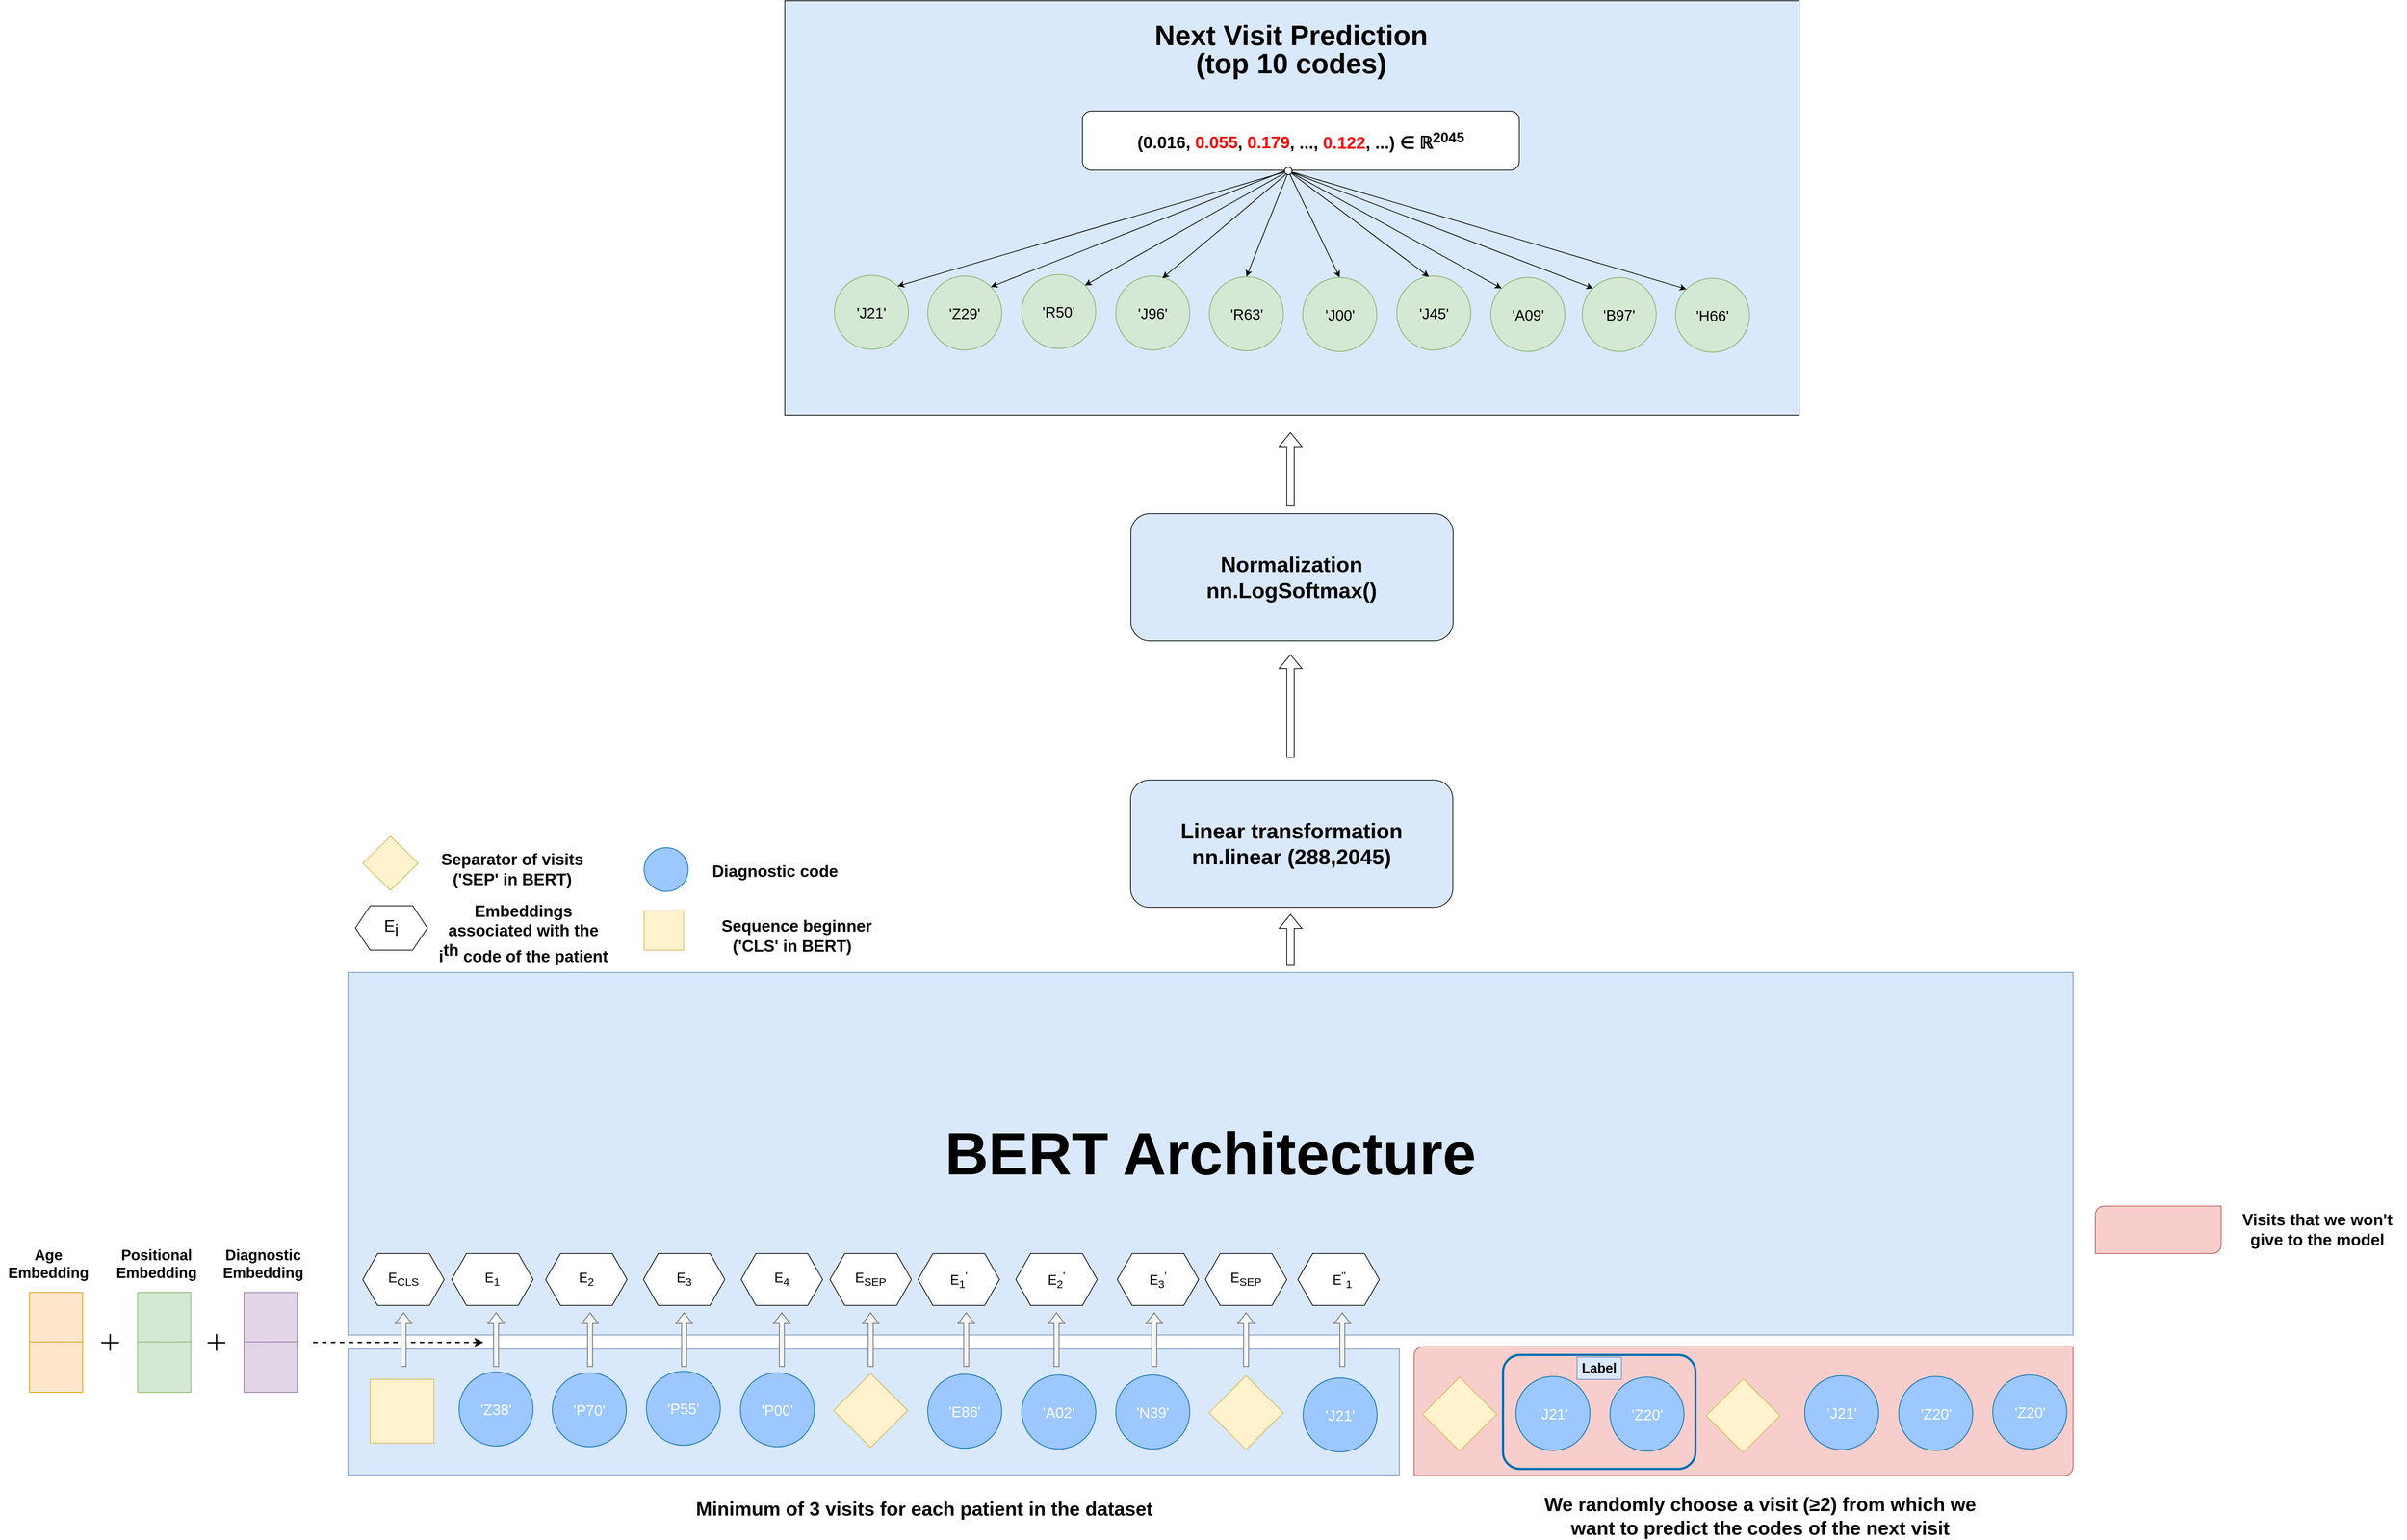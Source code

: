 <mxfile version="21.5.0" type="github">
  <diagram name="Page-1" id="iJaSMaVpHQGALXnixF5b">
    <mxGraphModel dx="1262" dy="2502" grid="1" gridSize="10" guides="1" tooltips="1" connect="1" arrows="1" fold="1" page="1" pageScale="1" pageWidth="827" pageHeight="1169" math="0" shadow="0">
      <root>
        <mxCell id="0" />
        <mxCell id="1" parent="0" />
        <mxCell id="U0XQma4ryhpkUwMsfx8T-19" value="" style="verticalLabelPosition=bottom;verticalAlign=top;html=1;shape=mxgraph.basic.diag_round_rect;dx=6;whiteSpace=wrap;fillColor=#f8cecc;strokeColor=#b85450;" vertex="1" parent="1">
          <mxGeometry x="3060" y="795.75" width="890" height="174.25" as="geometry" />
        </mxCell>
        <mxCell id="1E4NdVVgAduAR2HttTV0-28" value="&lt;h2 style=&quot;font-size: 81px;&quot; align=&quot;center&quot;&gt;&lt;font style=&quot;font-size: 81px;&quot;&gt;BERT Architecture&lt;/font&gt;&lt;/h2&gt;" style="rounded=0;whiteSpace=wrap;html=1;fillColor=#dae8fc;strokeColor=#6c8ebf;align=center;" parent="1" vertex="1">
          <mxGeometry x="1620" y="290" width="2330" height="490" as="geometry" />
        </mxCell>
        <mxCell id="pajMBO5-fDyzua4MGGLV-39" value="" style="rounded=0;whiteSpace=wrap;html=1;fillColor=#dae8fc;flipH=1;strokeColor=#6c8ebf;flipV=0;" parent="1" vertex="1">
          <mxGeometry x="1620" y="799" width="1420" height="170" as="geometry" />
        </mxCell>
        <mxCell id="pajMBO5-fDyzua4MGGLV-40" value="&lt;font style=&quot;font-size: 20px;&quot; color=&quot;#ffffff&quot;&gt;&#39;P55&#39;&lt;/font&gt;" style="ellipse;whiteSpace=wrap;html=1;fillColor=#9CC7FF;flipH=1;strokeColor=#006EAF;" parent="1" vertex="1">
          <mxGeometry x="2023" y="829" width="100" height="100" as="geometry" />
        </mxCell>
        <mxCell id="pajMBO5-fDyzua4MGGLV-41" value="&lt;font style=&quot;font-size: 20px;&quot;&gt;&#39;Z38&#39;&lt;/font&gt;" style="ellipse;whiteSpace=wrap;html=1;fillColor=#9CC7FF;flipH=1;strokeColor=#006EAF;fontColor=#ffffff;" parent="1" vertex="1">
          <mxGeometry x="1770" y="830" width="100" height="100" as="geometry" />
        </mxCell>
        <mxCell id="pajMBO5-fDyzua4MGGLV-42" value="&lt;font style=&quot;font-size: 20px;&quot; color=&quot;#ffffff&quot;&gt;&#39;P70&#39;&lt;/font&gt;" style="ellipse;whiteSpace=wrap;html=1;fillColor=#9CC7FF;flipH=1;strokeColor=#006EAF;" parent="1" vertex="1">
          <mxGeometry x="1896" y="831" width="100" height="100" as="geometry" />
        </mxCell>
        <mxCell id="pajMBO5-fDyzua4MGGLV-43" value="&lt;font style=&quot;font-size: 20px;&quot; color=&quot;#ffffff&quot;&gt;&#39;P00&#39;&lt;/font&gt;" style="ellipse;whiteSpace=wrap;html=1;fillColor=#9CC7FF;flipH=1;strokeColor=#006EAF;" parent="1" vertex="1">
          <mxGeometry x="2150" y="831" width="100" height="100" as="geometry" />
        </mxCell>
        <mxCell id="pajMBO5-fDyzua4MGGLV-44" value="" style="rhombus;whiteSpace=wrap;html=1;flipH=1;direction=north;fillColor=#fff2cc;strokeColor=#d6b656;" parent="1" vertex="1">
          <mxGeometry x="2276" y="832" width="100" height="100" as="geometry" />
        </mxCell>
        <mxCell id="pajMBO5-fDyzua4MGGLV-45" value="&lt;font style=&quot;font-size: 20px;&quot; color=&quot;#ffffff&quot;&gt;&#39;E86&#39;&lt;/font&gt;" style="ellipse;whiteSpace=wrap;html=1;fillColor=#9CC7FF;flipH=1;strokeColor=#006EAF;" parent="1" vertex="1">
          <mxGeometry x="2403" y="833" width="100" height="100" as="geometry" />
        </mxCell>
        <mxCell id="pajMBO5-fDyzua4MGGLV-46" value="&lt;font style=&quot;font-size: 20px;&quot; color=&quot;#ffffff&quot;&gt;&#39;A02&#39;&lt;/font&gt;" style="ellipse;whiteSpace=wrap;html=1;fillColor=#9CC7FF;flipH=1;strokeColor=#006EAF;" parent="1" vertex="1">
          <mxGeometry x="2530" y="834" width="100" height="100" as="geometry" />
        </mxCell>
        <mxCell id="pajMBO5-fDyzua4MGGLV-47" value="&lt;font style=&quot;font-size: 20px;&quot; color=&quot;#ffffff&quot;&gt;&#39;N39&#39;&lt;/font&gt;" style="ellipse;whiteSpace=wrap;html=1;fillColor=#9CC7FF;flipH=1;strokeColor=#006EAF;" parent="1" vertex="1">
          <mxGeometry x="2657" y="834" width="100" height="100" as="geometry" />
        </mxCell>
        <mxCell id="pajMBO5-fDyzua4MGGLV-48" value="" style="rhombus;whiteSpace=wrap;html=1;flipH=1;fillColor=#fff2cc;strokeColor=#d6b656;" parent="1" vertex="1">
          <mxGeometry x="2783" y="835" width="100" height="100" as="geometry" />
        </mxCell>
        <mxCell id="pajMBO5-fDyzua4MGGLV-49" value="&lt;font style=&quot;font-size: 20px;&quot; color=&quot;#ffffff&quot;&gt;&#39;J21&#39;&lt;/font&gt;" style="ellipse;whiteSpace=wrap;html=1;fillColor=#9CC7FF;flipH=1;strokeColor=#006EAF;" parent="1" vertex="1">
          <mxGeometry x="2910" y="838" width="100" height="100" as="geometry" />
        </mxCell>
        <mxCell id="pajMBO5-fDyzua4MGGLV-51" value="" style="whiteSpace=wrap;html=1;aspect=fixed;direction=east;flipH=1;flipV=1;strokeColor=#d6b656;fillColor=#fff2cc;" parent="1" vertex="1">
          <mxGeometry x="1650" y="840" width="86" height="86" as="geometry" />
        </mxCell>
        <mxCell id="pajMBO5-fDyzua4MGGLV-158" value="" style="shape=hexagon;perimeter=hexagonPerimeter2;whiteSpace=wrap;html=1;fixedSize=1;" parent="1" vertex="1">
          <mxGeometry x="1760" y="670" width="110" height="70" as="geometry" />
        </mxCell>
        <mxCell id="pajMBO5-fDyzua4MGGLV-159" value="" style="shape=hexagon;perimeter=hexagonPerimeter2;whiteSpace=wrap;html=1;fixedSize=1;" parent="1" vertex="1">
          <mxGeometry x="2522" y="670" width="110" height="70" as="geometry" />
        </mxCell>
        <mxCell id="pajMBO5-fDyzua4MGGLV-160" value="" style="shape=hexagon;perimeter=hexagonPerimeter2;whiteSpace=wrap;html=1;fixedSize=1;" parent="1" vertex="1">
          <mxGeometry x="2390" y="670" width="110" height="70" as="geometry" />
        </mxCell>
        <mxCell id="pajMBO5-fDyzua4MGGLV-161" value="" style="shape=hexagon;perimeter=hexagonPerimeter2;whiteSpace=wrap;html=1;fixedSize=1;" parent="1" vertex="1">
          <mxGeometry x="2151" y="670" width="110" height="70" as="geometry" />
        </mxCell>
        <mxCell id="pajMBO5-fDyzua4MGGLV-162" value="" style="shape=hexagon;perimeter=hexagonPerimeter2;whiteSpace=wrap;html=1;fixedSize=1;" parent="1" vertex="1">
          <mxGeometry x="2019" y="670" width="110" height="70" as="geometry" />
        </mxCell>
        <mxCell id="pajMBO5-fDyzua4MGGLV-163" value="" style="shape=hexagon;perimeter=hexagonPerimeter2;whiteSpace=wrap;html=1;fixedSize=1;" parent="1" vertex="1">
          <mxGeometry x="1887" y="670" width="110" height="70" as="geometry" />
        </mxCell>
        <mxCell id="pajMBO5-fDyzua4MGGLV-164" value="" style="shape=hexagon;perimeter=hexagonPerimeter2;whiteSpace=wrap;html=1;fixedSize=1;" parent="1" vertex="1">
          <mxGeometry x="2903" y="670" width="110" height="70" as="geometry" />
        </mxCell>
        <mxCell id="pajMBO5-fDyzua4MGGLV-165" value="" style="shape=hexagon;perimeter=hexagonPerimeter2;whiteSpace=wrap;html=1;fixedSize=1;" parent="1" vertex="1">
          <mxGeometry x="2659" y="670" width="110" height="70" as="geometry" />
        </mxCell>
        <mxCell id="pajMBO5-fDyzua4MGGLV-166" value="&lt;font style=&quot;font-size: 18px;&quot;&gt;E&lt;sub&gt;1&lt;/sub&gt;&lt;/font&gt;" style="text;html=1;strokeColor=none;fillColor=none;align=center;verticalAlign=middle;whiteSpace=wrap;rounded=0;" parent="1" vertex="1">
          <mxGeometry x="1785" y="690" width="60" height="30" as="geometry" />
        </mxCell>
        <mxCell id="pajMBO5-fDyzua4MGGLV-167" value="&lt;font style=&quot;font-size: 18px;&quot;&gt;E&lt;sub&gt;1&lt;/sub&gt;&lt;sup&gt;&#39;&lt;/sup&gt;&lt;/font&gt;" style="text;html=1;strokeColor=none;fillColor=none;align=center;verticalAlign=middle;whiteSpace=wrap;rounded=0;" parent="1" vertex="1">
          <mxGeometry x="2415" y="690" width="60" height="30" as="geometry" />
        </mxCell>
        <mxCell id="pajMBO5-fDyzua4MGGLV-168" value="&lt;font style=&quot;font-size: 18px;&quot;&gt;E&lt;sub&gt;4&lt;/sub&gt;&lt;/font&gt;" style="text;html=1;strokeColor=none;fillColor=none;align=center;verticalAlign=middle;whiteSpace=wrap;rounded=0;" parent="1" vertex="1">
          <mxGeometry x="2176" y="690" width="60" height="30" as="geometry" />
        </mxCell>
        <mxCell id="pajMBO5-fDyzua4MGGLV-169" value="&lt;font style=&quot;font-size: 18px;&quot;&gt;E&lt;sub&gt;3&lt;/sub&gt;&lt;/font&gt;" style="text;html=1;strokeColor=none;fillColor=none;align=center;verticalAlign=middle;whiteSpace=wrap;rounded=0;" parent="1" vertex="1">
          <mxGeometry x="2044" y="690" width="60" height="30" as="geometry" />
        </mxCell>
        <mxCell id="pajMBO5-fDyzua4MGGLV-170" value="&lt;font style=&quot;font-size: 18px;&quot;&gt;E&lt;sub&gt;2&lt;/sub&gt;&lt;/font&gt;" style="text;html=1;strokeColor=none;fillColor=none;align=center;verticalAlign=middle;whiteSpace=wrap;rounded=0;" parent="1" vertex="1">
          <mxGeometry x="1912" y="690" width="60" height="30" as="geometry" />
        </mxCell>
        <mxCell id="pajMBO5-fDyzua4MGGLV-171" value="&lt;font style=&quot;font-size: 18px;&quot;&gt;E&lt;sup&gt;&#39;&#39;&lt;/sup&gt;&lt;sub&gt;1&lt;/sub&gt;&lt;/font&gt;" style="text;html=1;strokeColor=none;fillColor=none;align=center;verticalAlign=middle;whiteSpace=wrap;rounded=0;" parent="1" vertex="1">
          <mxGeometry x="2933" y="690" width="60" height="30" as="geometry" />
        </mxCell>
        <mxCell id="pajMBO5-fDyzua4MGGLV-172" value="&lt;font style=&quot;font-size: 18px;&quot;&gt;E&lt;sub&gt;3&lt;/sub&gt;&lt;sup&gt;&#39;&lt;/sup&gt;&lt;/font&gt;" style="text;html=1;strokeColor=none;fillColor=none;align=center;verticalAlign=middle;whiteSpace=wrap;rounded=0;" parent="1" vertex="1">
          <mxGeometry x="2684" y="690" width="60" height="30" as="geometry" />
        </mxCell>
        <mxCell id="pajMBO5-fDyzua4MGGLV-173" value="&lt;font style=&quot;font-size: 18px;&quot;&gt;E&lt;sub&gt;2&lt;/sub&gt;&lt;sup&gt;&#39;&lt;/sup&gt;&lt;/font&gt;" style="text;html=1;strokeColor=none;fillColor=none;align=center;verticalAlign=middle;whiteSpace=wrap;rounded=0;" parent="1" vertex="1">
          <mxGeometry x="2547" y="690" width="60" height="30" as="geometry" />
        </mxCell>
        <mxCell id="pajMBO5-fDyzua4MGGLV-174" value="" style="shape=singleArrow;direction=north;whiteSpace=wrap;html=1;fillColor=#f5f5f5;fontColor=#333333;strokeColor=#666666;" parent="1" vertex="1">
          <mxGeometry x="1808.75" y="750" width="22.5" height="72.5" as="geometry" />
        </mxCell>
        <mxCell id="pajMBO5-fDyzua4MGGLV-175" value="" style="shape=singleArrow;direction=north;whiteSpace=wrap;html=1;fillColor=#f5f5f5;fontColor=#333333;strokeColor=#666666;" parent="1" vertex="1">
          <mxGeometry x="2443.75" y="750" width="22.5" height="72.5" as="geometry" />
        </mxCell>
        <mxCell id="pajMBO5-fDyzua4MGGLV-176" value="" style="shape=singleArrow;direction=north;whiteSpace=wrap;html=1;fillColor=#f5f5f5;fontColor=#333333;strokeColor=#666666;" parent="1" vertex="1">
          <mxGeometry x="2194.75" y="750" width="22.5" height="72.5" as="geometry" />
        </mxCell>
        <mxCell id="pajMBO5-fDyzua4MGGLV-177" value="" style="shape=singleArrow;direction=north;whiteSpace=wrap;html=1;fillColor=#f5f5f5;fontColor=#333333;strokeColor=#666666;" parent="1" vertex="1">
          <mxGeometry x="2062.75" y="750" width="22.5" height="72.5" as="geometry" />
        </mxCell>
        <mxCell id="pajMBO5-fDyzua4MGGLV-178" value="" style="shape=singleArrow;direction=north;whiteSpace=wrap;html=1;fillColor=#f5f5f5;fontColor=#333333;strokeColor=#666666;" parent="1" vertex="1">
          <mxGeometry x="1935.75" y="750" width="22.5" height="72.5" as="geometry" />
        </mxCell>
        <mxCell id="pajMBO5-fDyzua4MGGLV-179" value="" style="shape=singleArrow;direction=north;whiteSpace=wrap;html=1;fillColor=#f5f5f5;fontColor=#333333;strokeColor=#666666;" parent="1" vertex="1">
          <mxGeometry x="2951.75" y="750" width="22.5" height="72.5" as="geometry" />
        </mxCell>
        <mxCell id="pajMBO5-fDyzua4MGGLV-180" value="" style="shape=singleArrow;direction=north;whiteSpace=wrap;html=1;fillColor=#f5f5f5;fontColor=#333333;strokeColor=#666666;" parent="1" vertex="1">
          <mxGeometry x="2697.75" y="750" width="22.5" height="72.5" as="geometry" />
        </mxCell>
        <mxCell id="pajMBO5-fDyzua4MGGLV-181" value="" style="shape=singleArrow;direction=north;whiteSpace=wrap;html=1;fillColor=#f5f5f5;fontColor=#333333;strokeColor=#666666;" parent="1" vertex="1">
          <mxGeometry x="2565.75" y="750" width="22.5" height="72.5" as="geometry" />
        </mxCell>
        <mxCell id="pajMBO5-fDyzua4MGGLV-209" value="" style="endArrow=classic;html=1;rounded=0;strokeWidth=2;dashed=1;" parent="1" edge="1">
          <mxGeometry width="50" height="50" relative="1" as="geometry">
            <mxPoint x="1573" y="790" as="sourcePoint" />
            <mxPoint x="1803" y="790" as="targetPoint" />
          </mxGeometry>
        </mxCell>
        <mxCell id="pajMBO5-fDyzua4MGGLV-229" value="&lt;div style=&quot;font-size: 29px;&quot;&gt;&lt;b&gt;&lt;font style=&quot;font-size: 29px;&quot;&gt;Linear transformation&lt;/font&gt;&lt;/b&gt;&lt;/div&gt;&lt;div style=&quot;font-size: 29px;&quot;&gt;&lt;font style=&quot;font-size: 29px;&quot;&gt;&lt;b&gt;nn.linear (288,2045)&lt;br&gt;&lt;/b&gt; &lt;/font&gt;&lt;/div&gt;" style="rounded=1;whiteSpace=wrap;html=1;fillColor=#DAE8FC;" parent="1" vertex="1">
          <mxGeometry x="2677" y="30" width="435.25" height="172" as="geometry" />
        </mxCell>
        <mxCell id="pajMBO5-fDyzua4MGGLV-251" value="&lt;p style=&quot;line-height: 0%;&quot;&gt;&lt;br&gt;&lt;/p&gt;" style="rounded=0;whiteSpace=wrap;html=1;fillColor=#DAE8FC;" parent="1" vertex="1">
          <mxGeometry x="2210" y="-1023" width="1370" height="560" as="geometry" />
        </mxCell>
        <mxCell id="qL8Y19arw2ljMX_Rw4NP-1" value="&lt;font style=&quot;font-size: 23px;&quot;&gt;&lt;b&gt;&lt;font style=&quot;font-size: 23px;&quot;&gt;(0.016, &lt;font style=&quot;font-size: 23px;&quot; color=&quot;#ff0000&quot;&gt;0.055&lt;/font&gt;, &lt;/font&gt;&lt;font style=&quot;font-size: 23px;&quot;&gt;&lt;font style=&quot;font-size: 23px;&quot; color=&quot;#ff0000&quot;&gt;0.179&lt;/font&gt;&lt;/font&gt;&lt;font style=&quot;font-size: 23px;&quot;&gt;, ..., &lt;font color=&quot;#ff0000&quot;&gt;0.122&lt;/font&gt;, ...) ∈ ℝ&lt;sup&gt;2045&lt;/sup&gt;&lt;/font&gt;&lt;/b&gt;&lt;/font&gt;" style="rounded=1;whiteSpace=wrap;html=1;" parent="1" vertex="1">
          <mxGeometry x="2612" y="-874" width="590" height="80" as="geometry" />
        </mxCell>
        <mxCell id="qL8Y19arw2ljMX_Rw4NP-11" value="&lt;p style=&quot;line-height: 0%; font-size: 38px;&quot;&gt;&lt;font style=&quot;font-size: 38px;&quot;&gt;&lt;b&gt;&lt;font style=&quot;font-size: 38px;&quot;&gt;Next Visit Prediction&lt;/font&gt;&lt;/b&gt;&lt;/font&gt;&lt;/p&gt;&lt;p style=&quot;line-height: 0%; font-size: 38px;&quot;&gt;&lt;font style=&quot;font-size: 38px;&quot;&gt;&lt;b&gt;&lt;font style=&quot;font-size: 38px;&quot;&gt;(top 10 codes) &lt;/font&gt;&lt;/b&gt;&lt;font style=&quot;font-size: 38px;&quot;&gt;&lt;b&gt;&lt;font style=&quot;font-size: 38px;&quot;&gt;&lt;br&gt;&lt;/font&gt;&lt;/b&gt;&lt;/font&gt;&lt;/font&gt;&lt;/p&gt;&lt;p style=&quot;line-height: 0%;&quot;&gt;&lt;b&gt;&lt;font style=&quot;font-size: 30px;&quot;&gt;&lt;br&gt;&lt;/font&gt;&lt;/b&gt;&lt;/p&gt;" style="text;html=1;strokeColor=none;fillColor=none;align=center;verticalAlign=middle;whiteSpace=wrap;rounded=0;" parent="1" vertex="1">
          <mxGeometry x="2696" y="-1023" width="396" height="147" as="geometry" />
        </mxCell>
        <mxCell id="U0XQma4ryhpkUwMsfx8T-5" value="&lt;font style=&quot;font-size: 20px;&quot; color=&quot;#ffffff&quot;&gt;&#39;J21&#39;&lt;/font&gt;" style="ellipse;whiteSpace=wrap;html=1;fillColor=#9CC7FF;flipH=1;strokeColor=#006EAF;" vertex="1" parent="1">
          <mxGeometry x="3587.5" y="835" width="100" height="100" as="geometry" />
        </mxCell>
        <mxCell id="U0XQma4ryhpkUwMsfx8T-6" value="&lt;font style=&quot;font-size: 20px;&quot; color=&quot;#ffffff&quot;&gt;&#39;Z20&#39;&lt;/font&gt;" style="ellipse;whiteSpace=wrap;html=1;fillColor=#9CC7FF;flipH=1;strokeColor=#006EAF;" vertex="1" parent="1">
          <mxGeometry x="3714.5" y="836" width="100" height="100" as="geometry" />
        </mxCell>
        <mxCell id="U0XQma4ryhpkUwMsfx8T-7" value="&lt;font style=&quot;font-size: 20px;&quot; color=&quot;#ffffff&quot;&gt;&#39;Z20&#39;&lt;/font&gt;" style="ellipse;whiteSpace=wrap;html=1;fillColor=#9CC7FF;flipH=1;strokeColor=#006EAF;" vertex="1" parent="1">
          <mxGeometry x="3841.5" y="834" width="100" height="100" as="geometry" />
        </mxCell>
        <mxCell id="U0XQma4ryhpkUwMsfx8T-13" value="" style="rhombus;whiteSpace=wrap;html=1;flipH=1;fillColor=#fff2cc;strokeColor=#d6b656;" vertex="1" parent="1">
          <mxGeometry x="3071.5" y="837" width="100" height="100" as="geometry" />
        </mxCell>
        <mxCell id="U0XQma4ryhpkUwMsfx8T-14" value="&lt;font style=&quot;font-size: 20px;&quot; color=&quot;#ffffff&quot;&gt;&#39;J21&#39;&lt;/font&gt;" style="ellipse;whiteSpace=wrap;html=1;fillColor=#9CC7FF;flipH=1;strokeColor=#006EAF;" vertex="1" parent="1">
          <mxGeometry x="3197.5" y="836" width="100" height="100" as="geometry" />
        </mxCell>
        <mxCell id="U0XQma4ryhpkUwMsfx8T-15" value="&lt;font style=&quot;font-size: 20px;&quot; color=&quot;#ffffff&quot;&gt;&#39;Z20&#39;&lt;/font&gt;" style="ellipse;whiteSpace=wrap;html=1;fillColor=#9CC7FF;flipH=1;strokeColor=#006EAF;" vertex="1" parent="1">
          <mxGeometry x="3324.5" y="837" width="100" height="100" as="geometry" />
        </mxCell>
        <mxCell id="U0XQma4ryhpkUwMsfx8T-16" value="" style="rhombus;whiteSpace=wrap;html=1;flipH=1;fillColor=#fff2cc;strokeColor=#d6b656;" vertex="1" parent="1">
          <mxGeometry x="3454.5" y="839" width="100" height="100" as="geometry" />
        </mxCell>
        <mxCell id="U0XQma4ryhpkUwMsfx8T-17" value="" style="rounded=1;whiteSpace=wrap;html=1;fillColor=none;strokeWidth=3;fontColor=#ffffff;strokeColor=#006EAF;" vertex="1" parent="1">
          <mxGeometry x="3180" y="807" width="260" height="154" as="geometry" />
        </mxCell>
        <mxCell id="U0XQma4ryhpkUwMsfx8T-20" value="&lt;font size=&quot;1&quot;&gt;&lt;b&gt;&lt;font style=&quot;font-size: 26px;&quot;&gt;Minimum of 3 visits for each patient in the dataset&lt;br&gt;&lt;/font&gt;&lt;/b&gt;&lt;/font&gt;" style="text;html=1;strokeColor=none;fillColor=none;align=center;verticalAlign=middle;whiteSpace=wrap;rounded=0;" vertex="1" parent="1">
          <mxGeometry x="2067" y="1000" width="663" height="30" as="geometry" />
        </mxCell>
        <mxCell id="U0XQma4ryhpkUwMsfx8T-22" value="&lt;b style=&quot;font-size: 26px;&quot;&gt;&lt;font style=&quot;font-size: 26px;&quot;&gt;We randomly choose a visit (≥2) from which we want to predict the codes of the next visit &lt;br&gt;&lt;/font&gt;&lt;/b&gt;" style="text;html=1;strokeColor=none;fillColor=none;align=center;verticalAlign=middle;whiteSpace=wrap;rounded=0;" vertex="1" parent="1">
          <mxGeometry x="3213" y="1010" width="628.5" height="30" as="geometry" />
        </mxCell>
        <mxCell id="U0XQma4ryhpkUwMsfx8T-23" value="&lt;font style=&quot;font-size: 20px;&quot;&gt;&#39;R50&#39;&lt;/font&gt;" style="ellipse;whiteSpace=wrap;html=1;fillColor=#d5e8d4;flipH=1;strokeColor=#82b366;fontColor=#000000;" vertex="1" parent="1">
          <mxGeometry x="2530" y="-653" width="100" height="100" as="geometry" />
        </mxCell>
        <mxCell id="U0XQma4ryhpkUwMsfx8T-24" value="&lt;font style=&quot;font-size: 20px;&quot;&gt;&#39;J21&#39;&lt;/font&gt;" style="ellipse;whiteSpace=wrap;html=1;fillColor=#d5e8d4;flipH=1;strokeColor=#82b366;fontColor=#000000;" vertex="1" parent="1">
          <mxGeometry x="2277" y="-652" width="100" height="100" as="geometry" />
        </mxCell>
        <mxCell id="U0XQma4ryhpkUwMsfx8T-25" value="&lt;font style=&quot;font-size: 20px;&quot;&gt;&#39;Z29&#39;&lt;/font&gt;" style="ellipse;whiteSpace=wrap;html=1;fillColor=#d5e8d4;flipH=1;strokeColor=#82b366;fontColor=#000000;" vertex="1" parent="1">
          <mxGeometry x="2403" y="-651" width="100" height="100" as="geometry" />
        </mxCell>
        <mxCell id="U0XQma4ryhpkUwMsfx8T-26" value="&lt;font style=&quot;font-size: 20px;&quot;&gt;&#39;J96&#39;&lt;/font&gt;" style="ellipse;whiteSpace=wrap;html=1;fillColor=#d5e8d4;flipH=1;strokeColor=#82b366;fontColor=#000000;" vertex="1" parent="1">
          <mxGeometry x="2657" y="-651" width="100" height="100" as="geometry" />
        </mxCell>
        <mxCell id="U0XQma4ryhpkUwMsfx8T-27" value="&lt;font style=&quot;font-size: 20px;&quot;&gt;&#39;J45&#39;&lt;/font&gt;" style="ellipse;whiteSpace=wrap;html=1;fillColor=#d5e8d4;flipH=1;strokeColor=#82b366;fontColor=#000000;" vertex="1" parent="1">
          <mxGeometry x="3036.5" y="-651" width="100" height="100" as="geometry" />
        </mxCell>
        <mxCell id="U0XQma4ryhpkUwMsfx8T-28" value="&lt;font style=&quot;font-size: 20px;&quot;&gt;&#39;R63&#39;&lt;/font&gt;" style="ellipse;whiteSpace=wrap;html=1;fillColor=#d5e8d4;flipH=1;strokeColor=#82b366;fontColor=#000000;" vertex="1" parent="1">
          <mxGeometry x="2783.5" y="-650" width="100" height="100" as="geometry" />
        </mxCell>
        <mxCell id="U0XQma4ryhpkUwMsfx8T-29" value="&lt;font style=&quot;font-size: 20px;&quot;&gt;&#39;J00&#39;&lt;/font&gt;" style="ellipse;whiteSpace=wrap;html=1;fillColor=#d5e8d4;flipH=1;strokeColor=#82b366;fontColor=#000000;" vertex="1" parent="1">
          <mxGeometry x="2909.5" y="-649" width="100" height="100" as="geometry" />
        </mxCell>
        <mxCell id="U0XQma4ryhpkUwMsfx8T-30" value="&lt;font style=&quot;font-size: 20px;&quot;&gt;&#39;A09&#39;&lt;/font&gt;" style="ellipse;whiteSpace=wrap;html=1;fillColor=#d5e8d4;flipH=1;strokeColor=#82b366;fontColor=#000000;" vertex="1" parent="1">
          <mxGeometry x="3163.5" y="-649" width="100" height="100" as="geometry" />
        </mxCell>
        <mxCell id="U0XQma4ryhpkUwMsfx8T-32" value="&lt;font style=&quot;font-size: 20px;&quot;&gt;&#39;B97&#39;&lt;/font&gt;" style="ellipse;whiteSpace=wrap;html=1;fillColor=#d5e8d4;flipH=1;strokeColor=#82b366;fontColor=#000000;" vertex="1" parent="1">
          <mxGeometry x="3287" y="-649" width="100" height="100" as="geometry" />
        </mxCell>
        <mxCell id="U0XQma4ryhpkUwMsfx8T-33" value="&lt;font style=&quot;font-size: 20px;&quot;&gt;&#39;H66&#39;&lt;/font&gt;" style="ellipse;whiteSpace=wrap;html=1;fillColor=#d5e8d4;flipH=1;strokeColor=#82b366;fontColor=#000000;" vertex="1" parent="1">
          <mxGeometry x="3413" y="-648" width="100" height="100" as="geometry" />
        </mxCell>
        <mxCell id="U0XQma4ryhpkUwMsfx8T-38" value="" style="endArrow=classic;html=1;rounded=0;entryX=0.5;entryY=0;entryDx=0;entryDy=0;" edge="1" parent="1" source="qL8Y19arw2ljMX_Rw4NP-1" target="U0XQma4ryhpkUwMsfx8T-28">
          <mxGeometry width="50" height="50" relative="1" as="geometry">
            <mxPoint x="2800" y="-683" as="sourcePoint" />
            <mxPoint x="2850" y="-733" as="targetPoint" />
          </mxGeometry>
        </mxCell>
        <mxCell id="U0XQma4ryhpkUwMsfx8T-40" value="" style="endArrow=classic;html=1;rounded=0;entryX=1;entryY=0;entryDx=0;entryDy=0;" edge="1" parent="1" target="U0XQma4ryhpkUwMsfx8T-23">
          <mxGeometry width="50" height="50" relative="1" as="geometry">
            <mxPoint x="2890" y="-793" as="sourcePoint" />
            <mxPoint x="2588.25" y="-653" as="targetPoint" />
          </mxGeometry>
        </mxCell>
        <mxCell id="U0XQma4ryhpkUwMsfx8T-41" value="" style="endArrow=classic;html=1;rounded=0;entryX=0.5;entryY=0;entryDx=0;entryDy=0;exitX=0.475;exitY=1.013;exitDx=0;exitDy=0;exitPerimeter=0;" edge="1" parent="1" source="qL8Y19arw2ljMX_Rw4NP-1">
          <mxGeometry width="50" height="50" relative="1" as="geometry">
            <mxPoint x="2769" y="-792" as="sourcePoint" />
            <mxPoint x="2720" y="-648" as="targetPoint" />
          </mxGeometry>
        </mxCell>
        <mxCell id="U0XQma4ryhpkUwMsfx8T-42" value="" style="endArrow=classic;html=1;rounded=0;entryX=0.5;entryY=0;entryDx=0;entryDy=0;" edge="1" parent="1">
          <mxGeometry width="50" height="50" relative="1" as="geometry">
            <mxPoint x="2890" y="-793" as="sourcePoint" />
            <mxPoint x="3080" y="-650" as="targetPoint" />
          </mxGeometry>
        </mxCell>
        <mxCell id="U0XQma4ryhpkUwMsfx8T-43" value="" style="endArrow=classic;html=1;rounded=0;entryX=0.5;entryY=0;entryDx=0;entryDy=0;" edge="1" parent="1" target="U0XQma4ryhpkUwMsfx8T-29">
          <mxGeometry width="50" height="50" relative="1" as="geometry">
            <mxPoint x="2890" y="-793" as="sourcePoint" />
            <mxPoint x="2873" y="-610" as="targetPoint" />
          </mxGeometry>
        </mxCell>
        <mxCell id="U0XQma4ryhpkUwMsfx8T-45" value="" style="endArrow=classic;html=1;rounded=0;entryX=1;entryY=0;entryDx=0;entryDy=0;exitX=0.473;exitY=0.983;exitDx=0;exitDy=0;exitPerimeter=0;" edge="1" parent="1" source="qL8Y19arw2ljMX_Rw4NP-1" target="U0XQma4ryhpkUwMsfx8T-25">
          <mxGeometry width="50" height="50" relative="1" as="geometry">
            <mxPoint x="2880" y="-793" as="sourcePoint" />
            <mxPoint x="2454" y="-649" as="targetPoint" />
          </mxGeometry>
        </mxCell>
        <mxCell id="U0XQma4ryhpkUwMsfx8T-46" value="" style="endArrow=classic;html=1;rounded=0;entryX=1;entryY=0;entryDx=0;entryDy=0;" edge="1" parent="1" source="U0XQma4ryhpkUwMsfx8T-50" target="U0XQma4ryhpkUwMsfx8T-24">
          <mxGeometry width="50" height="50" relative="1" as="geometry">
            <mxPoint x="2880" y="-793" as="sourcePoint" />
            <mxPoint x="2330" y="-653" as="targetPoint" />
          </mxGeometry>
        </mxCell>
        <mxCell id="U0XQma4ryhpkUwMsfx8T-47" value="" style="endArrow=classic;html=1;rounded=0;entryX=0;entryY=0;entryDx=0;entryDy=0;" edge="1" parent="1" target="U0XQma4ryhpkUwMsfx8T-30">
          <mxGeometry width="50" height="50" relative="1" as="geometry">
            <mxPoint x="2890" y="-793" as="sourcePoint" />
            <mxPoint x="3071.5" y="-619" as="targetPoint" />
          </mxGeometry>
        </mxCell>
        <mxCell id="U0XQma4ryhpkUwMsfx8T-48" value="" style="endArrow=classic;html=1;rounded=0;entryX=0;entryY=0;entryDx=0;entryDy=0;" edge="1" parent="1" target="U0XQma4ryhpkUwMsfx8T-32">
          <mxGeometry width="50" height="50" relative="1" as="geometry">
            <mxPoint x="2890" y="-793" as="sourcePoint" />
            <mxPoint x="3297.5" y="-635" as="targetPoint" />
          </mxGeometry>
        </mxCell>
        <mxCell id="U0XQma4ryhpkUwMsfx8T-49" value="" style="endArrow=classic;html=1;rounded=0;entryX=0;entryY=0;entryDx=0;entryDy=0;exitX=0.471;exitY=1.011;exitDx=0;exitDy=0;exitPerimeter=0;" edge="1" parent="1" source="qL8Y19arw2ljMX_Rw4NP-1" target="U0XQma4ryhpkUwMsfx8T-33">
          <mxGeometry width="50" height="50" relative="1" as="geometry">
            <mxPoint x="2880" y="-793" as="sourcePoint" />
            <mxPoint x="3218" y="-635" as="targetPoint" />
          </mxGeometry>
        </mxCell>
        <mxCell id="U0XQma4ryhpkUwMsfx8T-51" value="" style="endArrow=classic;html=1;rounded=0;entryX=1;entryY=0;entryDx=0;entryDy=0;exitX=0.475;exitY=0.993;exitDx=0;exitDy=0;exitPerimeter=0;" edge="1" parent="1" source="qL8Y19arw2ljMX_Rw4NP-1" target="U0XQma4ryhpkUwMsfx8T-50">
          <mxGeometry width="50" height="50" relative="1" as="geometry">
            <mxPoint x="2892" y="-795" as="sourcePoint" />
            <mxPoint x="2362" y="-637" as="targetPoint" />
          </mxGeometry>
        </mxCell>
        <mxCell id="U0XQma4ryhpkUwMsfx8T-50" value="" style="ellipse;whiteSpace=wrap;html=1;aspect=fixed;" vertex="1" parent="1">
          <mxGeometry x="2885" y="-798" width="10" height="10" as="geometry" />
        </mxCell>
        <mxCell id="U0XQma4ryhpkUwMsfx8T-53" value="&lt;font size=&quot;1&quot;&gt;&lt;b style=&quot;font-size: 18px;&quot;&gt;Label&lt;/b&gt;&lt;/font&gt;" style="text;html=1;strokeColor=#6c8ebf;fillColor=#dae8fc;align=center;verticalAlign=middle;whiteSpace=wrap;rounded=0;" vertex="1" parent="1">
          <mxGeometry x="3280" y="810" width="60" height="30" as="geometry" />
        </mxCell>
        <mxCell id="U0XQma4ryhpkUwMsfx8T-54" value="&lt;div style=&quot;font-size: 29px;&quot;&gt;&lt;font style=&quot;font-size: 29px;&quot;&gt;&lt;b&gt;Normalization&lt;br&gt;&lt;/b&gt;&lt;/font&gt;&lt;/div&gt;&lt;div style=&quot;font-size: 29px;&quot;&gt;&lt;font style=&quot;font-size: 29px;&quot;&gt;&lt;b&gt;nn.LogSoftmax()&lt;/b&gt;&lt;/font&gt;&lt;b&gt;&lt;font style=&quot;font-size: 29px;&quot;&gt;&lt;/font&gt;&lt;/b&gt;&lt;/div&gt;" style="rounded=1;whiteSpace=wrap;html=1;fillColor=#DAE8FC;" vertex="1" parent="1">
          <mxGeometry x="2677.38" y="-330" width="435.25" height="172" as="geometry" />
        </mxCell>
        <mxCell id="U0XQma4ryhpkUwMsfx8T-57" value="&lt;font style=&quot;font-size: 18px;&quot;&gt;E&lt;sub style=&quot;&quot;&gt;CLS&lt;/sub&gt;&lt;/font&gt;" style="shape=hexagon;perimeter=hexagonPerimeter2;whiteSpace=wrap;html=1;fixedSize=1;" vertex="1" parent="1">
          <mxGeometry x="1640" y="670" width="110" height="70" as="geometry" />
        </mxCell>
        <mxCell id="U0XQma4ryhpkUwMsfx8T-58" value="" style="shape=singleArrow;direction=north;whiteSpace=wrap;html=1;fillColor=#f5f5f5;fontColor=#333333;strokeColor=#666666;" vertex="1" parent="1">
          <mxGeometry x="1683.75" y="750" width="22.5" height="72.5" as="geometry" />
        </mxCell>
        <mxCell id="U0XQma4ryhpkUwMsfx8T-61" value="" style="shape=flexArrow;endArrow=classic;html=1;rounded=0;fillColor=default;" edge="1" parent="1">
          <mxGeometry width="50" height="50" relative="1" as="geometry">
            <mxPoint x="2893" y="-340" as="sourcePoint" />
            <mxPoint x="2893" y="-440" as="targetPoint" />
          </mxGeometry>
        </mxCell>
        <mxCell id="U0XQma4ryhpkUwMsfx8T-62" value="" style="shape=flexArrow;endArrow=classic;html=1;rounded=0;fillColor=default;" edge="1" parent="1">
          <mxGeometry width="50" height="50" relative="1" as="geometry">
            <mxPoint x="2893" as="sourcePoint" />
            <mxPoint x="2893" y="-140" as="targetPoint" />
          </mxGeometry>
        </mxCell>
        <mxCell id="U0XQma4ryhpkUwMsfx8T-63" value="" style="shape=flexArrow;endArrow=classic;html=1;rounded=0;fillColor=default;" edge="1" parent="1">
          <mxGeometry width="50" height="50" relative="1" as="geometry">
            <mxPoint x="2893" y="281" as="sourcePoint" />
            <mxPoint x="2893" y="211" as="targetPoint" />
          </mxGeometry>
        </mxCell>
        <mxCell id="U0XQma4ryhpkUwMsfx8T-65" value="&lt;font style=&quot;font-size: 18px;&quot;&gt;E&lt;sub&gt;SEP&lt;/sub&gt;&lt;/font&gt;" style="shape=hexagon;perimeter=hexagonPerimeter2;whiteSpace=wrap;html=1;fixedSize=1;" vertex="1" parent="1">
          <mxGeometry x="2271" y="670" width="110" height="70" as="geometry" />
        </mxCell>
        <mxCell id="U0XQma4ryhpkUwMsfx8T-66" value="" style="shape=singleArrow;direction=north;whiteSpace=wrap;html=1;fillColor=#f5f5f5;fontColor=#333333;strokeColor=#666666;" vertex="1" parent="1">
          <mxGeometry x="2314.75" y="750" width="22.5" height="72.5" as="geometry" />
        </mxCell>
        <mxCell id="U0XQma4ryhpkUwMsfx8T-67" value="&lt;font style=&quot;font-size: 18px;&quot;&gt;E&lt;sub&gt;SEP&lt;/sub&gt;&lt;/font&gt;" style="shape=hexagon;perimeter=hexagonPerimeter2;whiteSpace=wrap;html=1;fixedSize=1;" vertex="1" parent="1">
          <mxGeometry x="2778" y="670" width="110" height="70" as="geometry" />
        </mxCell>
        <mxCell id="U0XQma4ryhpkUwMsfx8T-68" value="" style="shape=singleArrow;direction=north;whiteSpace=wrap;html=1;fillColor=#f5f5f5;fontColor=#333333;strokeColor=#666666;" vertex="1" parent="1">
          <mxGeometry x="2821.75" y="750" width="22.5" height="72.5" as="geometry" />
        </mxCell>
        <mxCell id="U0XQma4ryhpkUwMsfx8T-69" value="" style="group" vertex="1" connectable="0" parent="1">
          <mxGeometry x="1160" y="230" width="426" height="627.5" as="geometry" />
        </mxCell>
        <mxCell id="pajMBO5-fDyzua4MGGLV-97" value="" style="group;fillColor=#e1d5e7;strokeColor=#9673a6;" parent="U0XQma4ryhpkUwMsfx8T-69" vertex="1" connectable="0">
          <mxGeometry x="319.5" y="492.433" width="71.798" height="135.067" as="geometry" />
        </mxCell>
        <mxCell id="pajMBO5-fDyzua4MGGLV-96" value="" style="endArrow=none;html=1;rounded=0;fillColor=#e1d5e7;strokeColor=#9673a6;" parent="pajMBO5-fDyzua4MGGLV-97" edge="1">
          <mxGeometry width="50" height="50" relative="1" as="geometry">
            <mxPoint x="4.251e-15" y="66.993" as="sourcePoint" />
            <mxPoint x="71.798" y="66.757" as="targetPoint" />
          </mxGeometry>
        </mxCell>
        <mxCell id="pajMBO5-fDyzua4MGGLV-100" value="" style="group;fillColor=#FFE6CC;strokeColor=#d79b00;" parent="U0XQma4ryhpkUwMsfx8T-69" vertex="1" connectable="0">
          <mxGeometry x="29.916" y="492.433" width="71.798" height="135.067" as="geometry" />
        </mxCell>
        <mxCell id="pajMBO5-fDyzua4MGGLV-101" value="" style="endArrow=none;html=1;rounded=0;fillColor=#ffe6cc;strokeColor=#d79b00;" parent="pajMBO5-fDyzua4MGGLV-100" edge="1">
          <mxGeometry width="50" height="50" relative="1" as="geometry">
            <mxPoint x="4.251e-15" y="66.993" as="sourcePoint" />
            <mxPoint x="71.798" y="66.757" as="targetPoint" />
          </mxGeometry>
        </mxCell>
        <mxCell id="pajMBO5-fDyzua4MGGLV-102" value="" style="group;fillColor=#d5e8d4;strokeColor=#82b366;" parent="U0XQma4ryhpkUwMsfx8T-69" vertex="1" connectable="0">
          <mxGeometry x="175.904" y="492.433" width="71.798" height="135.067" as="geometry" />
        </mxCell>
        <mxCell id="pajMBO5-fDyzua4MGGLV-103" value="" style="endArrow=none;html=1;rounded=0;fillColor=#d5e8d4;strokeColor=#82b366;" parent="pajMBO5-fDyzua4MGGLV-102" edge="1">
          <mxGeometry width="50" height="50" relative="1" as="geometry">
            <mxPoint x="4.251e-15" y="66.993" as="sourcePoint" />
            <mxPoint x="71.798" y="66.757" as="targetPoint" />
          </mxGeometry>
        </mxCell>
        <mxCell id="pajMBO5-fDyzua4MGGLV-110" value="" style="group" parent="U0XQma4ryhpkUwMsfx8T-69" vertex="1" connectable="0">
          <mxGeometry x="126.843" y="548.711" width="47.865" height="51.776" as="geometry" />
        </mxCell>
        <mxCell id="pajMBO5-fDyzua4MGGLV-107" value="" style="endArrow=none;html=1;rounded=0;strokeWidth=2;" parent="pajMBO5-fDyzua4MGGLV-110" edge="1">
          <mxGeometry width="50" height="50" relative="1" as="geometry">
            <mxPoint x="11.966" y="22.511" as="sourcePoint" />
            <mxPoint x="11.966" as="targetPoint" />
          </mxGeometry>
        </mxCell>
        <mxCell id="pajMBO5-fDyzua4MGGLV-109" value="" style="endArrow=none;html=1;rounded=0;strokeWidth=2;" parent="pajMBO5-fDyzua4MGGLV-110" edge="1">
          <mxGeometry width="50" height="50" relative="1" as="geometry">
            <mxPoint x="23.933" y="11.605" as="sourcePoint" />
            <mxPoint y="11.605" as="targetPoint" />
          </mxGeometry>
        </mxCell>
        <mxCell id="pajMBO5-fDyzua4MGGLV-118" value="" style="group" parent="U0XQma4ryhpkUwMsfx8T-69" vertex="1" connectable="0">
          <mxGeometry x="270.438" y="548.711" width="23.933" height="22.511" as="geometry" />
        </mxCell>
        <mxCell id="pajMBO5-fDyzua4MGGLV-119" value="" style="endArrow=none;html=1;rounded=0;strokeWidth=2;" parent="pajMBO5-fDyzua4MGGLV-118" edge="1">
          <mxGeometry width="50" height="50" relative="1" as="geometry">
            <mxPoint x="11.966" y="22.511" as="sourcePoint" />
            <mxPoint x="11.966" as="targetPoint" />
          </mxGeometry>
        </mxCell>
        <mxCell id="pajMBO5-fDyzua4MGGLV-120" value="" style="endArrow=none;html=1;rounded=0;strokeWidth=2;" parent="pajMBO5-fDyzua4MGGLV-118" edge="1">
          <mxGeometry width="50" height="50" relative="1" as="geometry">
            <mxPoint x="23.933" y="11.605" as="sourcePoint" />
            <mxPoint y="11.605" as="targetPoint" />
          </mxGeometry>
        </mxCell>
        <mxCell id="pajMBO5-fDyzua4MGGLV-185" value="&lt;div style=&quot;font-size: 20px;&quot;&gt;&lt;font style=&quot;font-size: 20px;&quot;&gt;&lt;b style=&quot;font-size: 20px;&quot;&gt;Age&lt;/b&gt;&lt;/font&gt;&lt;/div&gt;&lt;div style=&quot;font-size: 20px;&quot;&gt;&lt;font style=&quot;font-size: 20px;&quot;&gt;&lt;b style=&quot;font-size: 20px;&quot;&gt;Embedding&lt;br style=&quot;font-size: 20px;&quot;&gt;&lt;/b&gt;&lt;/font&gt;&lt;/div&gt;" style="text;html=1;align=center;verticalAlign=middle;resizable=0;points=[];autosize=1;strokeColor=none;fillColor=none;fontSize=20;" parent="U0XQma4ryhpkUwMsfx8T-69" vertex="1">
          <mxGeometry x="-10" y="422.713" width="130" height="60" as="geometry" />
        </mxCell>
        <mxCell id="pajMBO5-fDyzua4MGGLV-186" value="&lt;div style=&quot;font-size: 20px;&quot;&gt;&lt;font style=&quot;font-size: 20px;&quot;&gt;&lt;b style=&quot;font-size: 20px;&quot;&gt;Positional &lt;br style=&quot;font-size: 20px;&quot;&gt;&lt;/b&gt;&lt;/font&gt;&lt;/div&gt;&lt;div style=&quot;font-size: 20px;&quot;&gt;&lt;font style=&quot;font-size: 20px;&quot;&gt;&lt;b style=&quot;font-size: 20px;&quot;&gt;Embedding&lt;br style=&quot;font-size: 20px;&quot;&gt;&lt;/b&gt;&lt;/font&gt;&lt;/div&gt;" style="text;html=1;align=center;verticalAlign=middle;resizable=0;points=[];autosize=1;strokeColor=none;fillColor=none;fontSize=20;" parent="U0XQma4ryhpkUwMsfx8T-69" vertex="1">
          <mxGeometry x="135.989" y="422.713" width="130" height="60" as="geometry" />
        </mxCell>
        <mxCell id="pajMBO5-fDyzua4MGGLV-187" value="&lt;div style=&quot;font-size: 20px;&quot;&gt;&lt;font style=&quot;font-size: 20px;&quot;&gt;&lt;b style=&quot;font-size: 20px;&quot;&gt;Diagnostic &lt;br style=&quot;font-size: 20px;&quot;&gt;&lt;/b&gt;&lt;/font&gt;&lt;/div&gt;&lt;div style=&quot;font-size: 20px;&quot;&gt;&lt;font style=&quot;font-size: 20px;&quot;&gt;&lt;b style=&quot;font-size: 20px;&quot;&gt;Embedding&lt;br style=&quot;font-size: 20px;&quot;&gt;&lt;/b&gt;&lt;/font&gt;&lt;/div&gt;" style="text;html=1;align=center;verticalAlign=middle;resizable=0;points=[];autosize=1;strokeColor=none;fillColor=none;fontSize=20;" parent="U0XQma4ryhpkUwMsfx8T-69" vertex="1">
          <mxGeometry x="279.584" y="422.713" width="130" height="60" as="geometry" />
        </mxCell>
        <mxCell id="U0XQma4ryhpkUwMsfx8T-70" value="" style="group;fontSize=22;" vertex="1" connectable="0" parent="1">
          <mxGeometry x="1630" y="-60" width="350" height="340" as="geometry" />
        </mxCell>
        <mxCell id="U0XQma4ryhpkUwMsfx8T-75" value="" style="rhombus;whiteSpace=wrap;html=1;flipH=1;direction=north;fillColor=#fff2cc;strokeColor=#d6b656;flipV=1;fontSize=22;" vertex="1" parent="U0XQma4ryhpkUwMsfx8T-70">
          <mxGeometry x="10" y="166" width="74.84" height="73.02" as="geometry" />
        </mxCell>
        <mxCell id="U0XQma4ryhpkUwMsfx8T-76" value="&lt;div style=&quot;font-size: 22px;&quot;&gt;&lt;b style=&quot;font-size: 22px;&quot;&gt;&lt;font style=&quot;font-size: 22px;&quot;&gt;Separator of visits &lt;br style=&quot;font-size: 22px;&quot;&gt;&lt;/font&gt;&lt;/b&gt;&lt;/div&gt;&lt;div style=&quot;font-size: 22px;&quot;&gt;&lt;b style=&quot;font-size: 22px;&quot;&gt;&lt;font style=&quot;font-size: 22px;&quot;&gt;(&#39;SEP&#39; in BERT)&lt;/font&gt;&lt;/b&gt;&lt;/div&gt;" style="text;html=1;strokeColor=none;fillColor=none;align=center;verticalAlign=middle;whiteSpace=wrap;rounded=0;fontSize=22;flipH=0;flipV=0;" vertex="1" parent="U0XQma4ryhpkUwMsfx8T-70">
          <mxGeometry x="110" y="194.43" width="204" height="33.44" as="geometry" />
        </mxCell>
        <mxCell id="U0XQma4ryhpkUwMsfx8T-77" value="E&lt;sub style=&quot;font-size: 22px;&quot;&gt;i&lt;/sub&gt;" style="shape=hexagon;perimeter=hexagonPerimeter2;whiteSpace=wrap;html=1;fixedSize=1;fontSize=22;flipH=1;flipV=1;" vertex="1" parent="U0XQma4ryhpkUwMsfx8T-70">
          <mxGeometry y="260" width="97.34" height="59.9" as="geometry" />
        </mxCell>
        <mxCell id="U0XQma4ryhpkUwMsfx8T-78" value="&lt;b style=&quot;font-size: 22px;&quot;&gt;&lt;font style=&quot;font-size: 22px;&quot;&gt;Embeddings associated with the i&lt;sup style=&quot;font-size: 22px;&quot;&gt;th&lt;/sup&gt; code of the patient &lt;/font&gt;&lt;/b&gt;" style="text;html=1;strokeColor=none;fillColor=none;align=center;verticalAlign=middle;whiteSpace=wrap;rounded=0;fontSize=22;flipV=0;flipH=0;" vertex="1" parent="U0XQma4ryhpkUwMsfx8T-70">
          <mxGeometry x="110" y="280.89" width="234" height="33.44" as="geometry" />
        </mxCell>
        <mxCell id="U0XQma4ryhpkUwMsfx8T-71" value="" style="ellipse;whiteSpace=wrap;html=1;fillColor=#9CC7FF;flipH=1;strokeColor=#006EAF;fontColor=#ffffff;flipV=1;fontSize=22;" vertex="1" parent="1">
          <mxGeometry x="2020" y="121.37" width="59.48" height="59.18" as="geometry" />
        </mxCell>
        <mxCell id="U0XQma4ryhpkUwMsfx8T-72" value="&lt;b style=&quot;font-size: 22px;&quot;&gt;&lt;font style=&quot;font-size: 22px;&quot;&gt;Diagnostic code&lt;/font&gt;&lt;/b&gt;" style="text;whiteSpace=wrap;html=1;fontSize=22;flipH=0;flipV=0;" vertex="1" parent="1">
          <mxGeometry x="2110" y="133.65" width="174" height="31.21" as="geometry" />
        </mxCell>
        <mxCell id="U0XQma4ryhpkUwMsfx8T-73" value="" style="whiteSpace=wrap;html=1;aspect=fixed;direction=east;flipH=1;flipV=1;strokeColor=#d6b656;fillColor=#fff2cc;fontSize=22;" vertex="1" parent="1">
          <mxGeometry x="2020" y="206.64" width="53.26" height="53.26" as="geometry" />
        </mxCell>
        <mxCell id="U0XQma4ryhpkUwMsfx8T-74" value="&lt;b style=&quot;font-size: 22px;&quot;&gt;&lt;font style=&quot;font-size: 22px;&quot;&gt;&amp;nbsp; Sequence beginner (&#39;CLS&#39; in BERT)&lt;font style=&quot;font-size: 22px;&quot;&gt;&lt;br style=&quot;font-size: 22px;&quot;&gt;&lt;/font&gt;&lt;/font&gt;&lt;/b&gt;" style="text;html=1;strokeColor=none;fillColor=none;align=center;verticalAlign=middle;whiteSpace=wrap;rounded=0;fontSize=22;flipH=0;flipV=0;" vertex="1" parent="1">
          <mxGeometry x="2110" y="224.67" width="220" height="33.44" as="geometry" />
        </mxCell>
        <mxCell id="U0XQma4ryhpkUwMsfx8T-83" value="" style="verticalLabelPosition=bottom;verticalAlign=top;html=1;shape=mxgraph.basic.diag_round_rect;dx=6;whiteSpace=wrap;fillColor=#f8cecc;strokeColor=#b85450;" vertex="1" parent="1">
          <mxGeometry x="3980" y="605.75" width="170" height="64.25" as="geometry" />
        </mxCell>
        <mxCell id="U0XQma4ryhpkUwMsfx8T-86" value="&lt;b style=&quot;font-size: 22px;&quot;&gt;Visits that we won&#39;t give to the model&lt;br style=&quot;font-size: 22px;&quot;&gt;&lt;/b&gt;" style="text;html=1;strokeColor=none;fillColor=none;align=center;verticalAlign=middle;whiteSpace=wrap;rounded=0;fontSize=22;" vertex="1" parent="1">
          <mxGeometry x="4160" y="622.88" width="240" height="30" as="geometry" />
        </mxCell>
      </root>
    </mxGraphModel>
  </diagram>
</mxfile>
